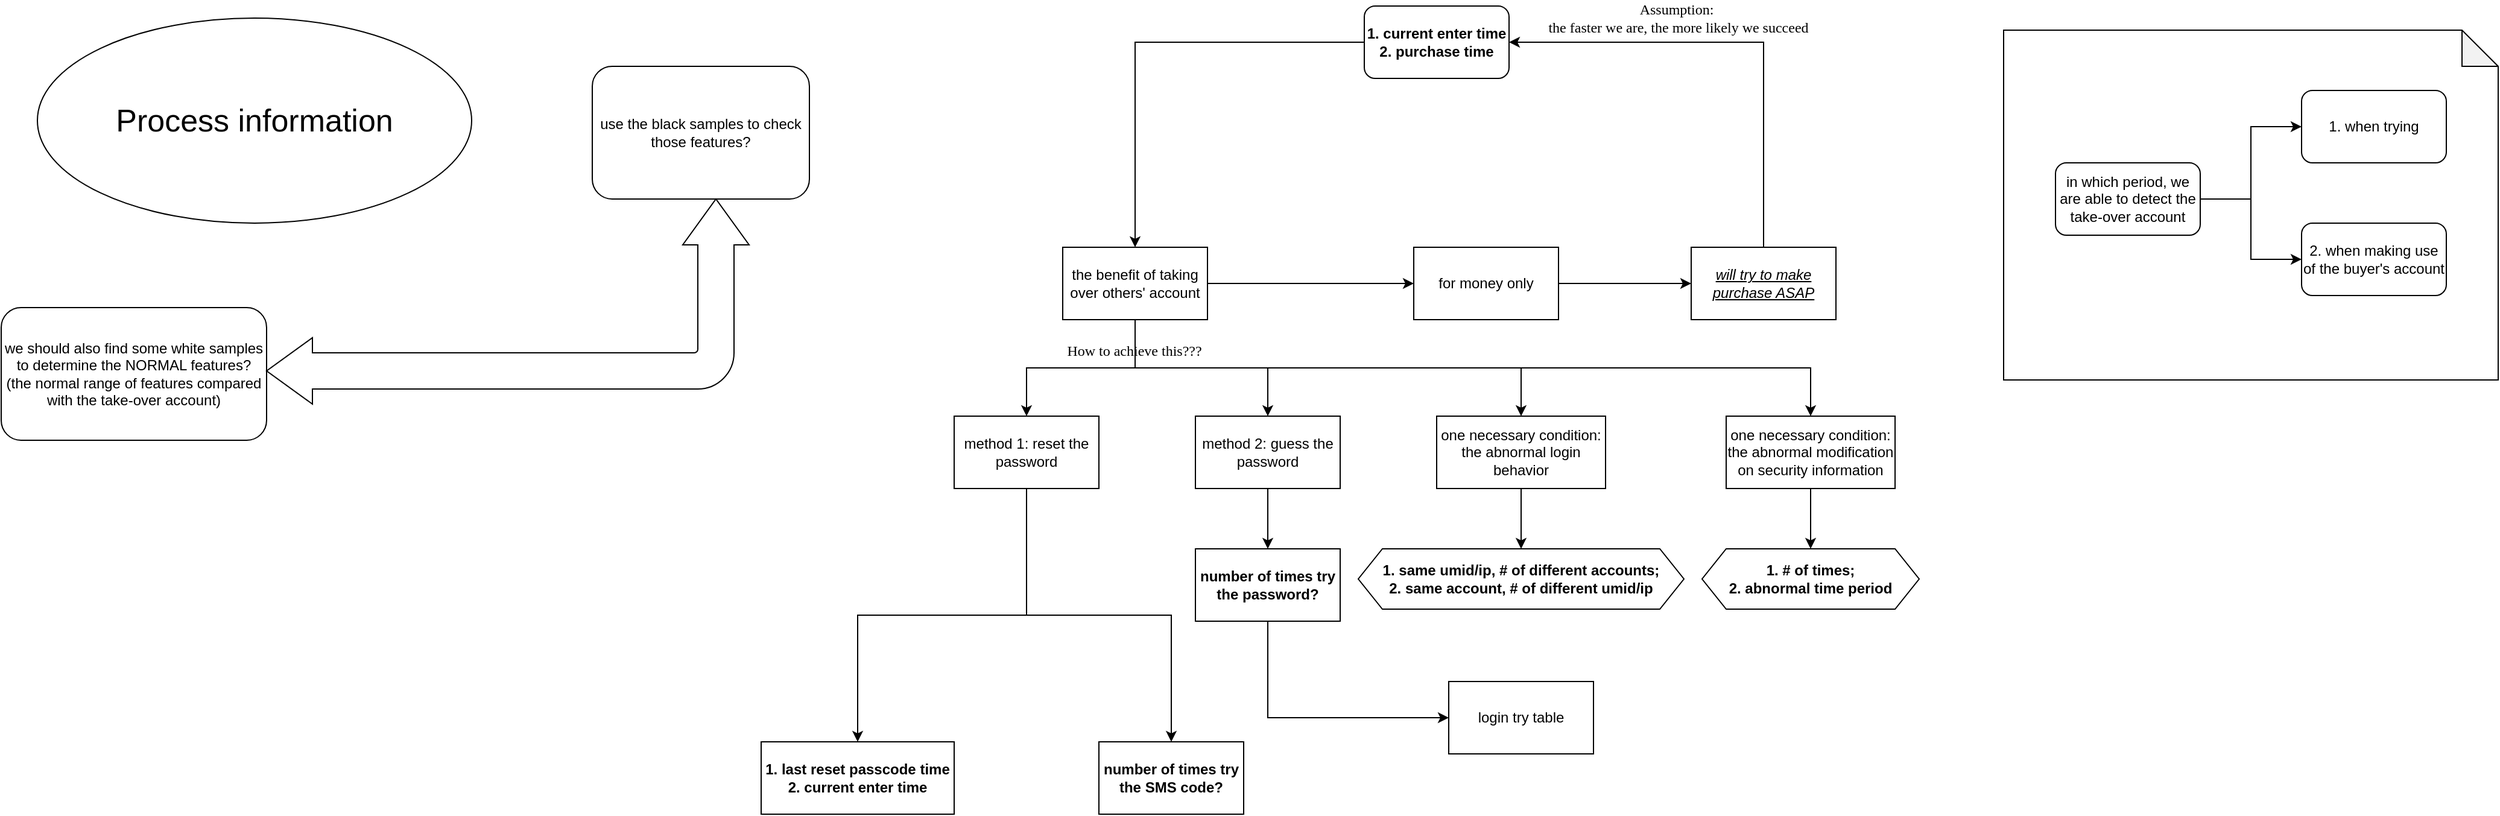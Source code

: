 <mxfile version="18.0.1" type="device"><diagram id="C5RBs43oDa-KdzZeNtuy" name="Page-1"><mxGraphModel dx="1437" dy="1559" grid="1" gridSize="10" guides="1" tooltips="1" connect="1" arrows="1" fold="1" page="1" pageScale="1" pageWidth="827" pageHeight="1169" math="0" shadow="0"><root><mxCell id="WIyWlLk6GJQsqaUBKTNV-0"/><mxCell id="WIyWlLk6GJQsqaUBKTNV-1" parent="WIyWlLk6GJQsqaUBKTNV-0"/><mxCell id="wUbOH5Lb4YnrC7_NI5UV-29" style="edgeStyle=orthogonalEdgeStyle;rounded=0;orthogonalLoop=1;jettySize=auto;html=1;entryX=0.5;entryY=0;entryDx=0;entryDy=0;" parent="WIyWlLk6GJQsqaUBKTNV-1" source="wUbOH5Lb4YnrC7_NI5UV-3" target="wUbOH5Lb4YnrC7_NI5UV-26" edge="1"><mxGeometry relative="1" as="geometry"/></mxCell><mxCell id="wUbOH5Lb4YnrC7_NI5UV-30" style="edgeStyle=orthogonalEdgeStyle;rounded=0;orthogonalLoop=1;jettySize=auto;html=1;entryX=0.5;entryY=0;entryDx=0;entryDy=0;" parent="WIyWlLk6GJQsqaUBKTNV-1" source="wUbOH5Lb4YnrC7_NI5UV-3" target="wUbOH5Lb4YnrC7_NI5UV-28" edge="1"><mxGeometry relative="1" as="geometry"><Array as="points"><mxPoint x="190" y="-800"/><mxPoint x="300" y="-800"/></Array></mxGeometry></mxCell><mxCell id="wUbOH5Lb4YnrC7_NI5UV-32" style="edgeStyle=orthogonalEdgeStyle;rounded=0;orthogonalLoop=1;jettySize=auto;html=1;entryX=0;entryY=0.5;entryDx=0;entryDy=0;" parent="WIyWlLk6GJQsqaUBKTNV-1" source="wUbOH5Lb4YnrC7_NI5UV-3" target="wUbOH5Lb4YnrC7_NI5UV-33" edge="1"><mxGeometry relative="1" as="geometry"><mxPoint x="660" y="-820" as="targetPoint"/></mxGeometry></mxCell><mxCell id="GcAZFS4Xk1d3WwlWVNYp-28" style="edgeStyle=orthogonalEdgeStyle;rounded=0;orthogonalLoop=1;jettySize=auto;html=1;fontFamily=Times New Roman;fontSize=12;" edge="1" parent="WIyWlLk6GJQsqaUBKTNV-1" source="wUbOH5Lb4YnrC7_NI5UV-3"><mxGeometry relative="1" as="geometry"><mxPoint x="510" y="-760" as="targetPoint"/><Array as="points"><mxPoint x="190" y="-800"/><mxPoint x="510" y="-800"/></Array></mxGeometry></mxCell><mxCell id="GcAZFS4Xk1d3WwlWVNYp-32" value="How to achieve this???" style="edgeLabel;html=1;align=center;verticalAlign=middle;resizable=0;points=[];fontSize=12;fontFamily=Times New Roman;" vertex="1" connectable="0" parent="GcAZFS4Xk1d3WwlWVNYp-28"><mxGeometry x="-0.87" y="-1" relative="1" as="geometry"><mxPoint as="offset"/></mxGeometry></mxCell><mxCell id="GcAZFS4Xk1d3WwlWVNYp-33" style="edgeStyle=orthogonalEdgeStyle;rounded=0;orthogonalLoop=1;jettySize=auto;html=1;fontFamily=Helvetica;fontSize=12;" edge="1" parent="WIyWlLk6GJQsqaUBKTNV-1" source="wUbOH5Lb4YnrC7_NI5UV-3"><mxGeometry relative="1" as="geometry"><mxPoint x="750" y="-760" as="targetPoint"/><Array as="points"><mxPoint x="190" y="-800"/><mxPoint x="750" y="-800"/></Array></mxGeometry></mxCell><mxCell id="wUbOH5Lb4YnrC7_NI5UV-3" value="the benefit of taking over others' account" style="rounded=0;whiteSpace=wrap;html=1;" parent="WIyWlLk6GJQsqaUBKTNV-1" vertex="1"><mxGeometry x="130" y="-900" width="120" height="60" as="geometry"/></mxCell><mxCell id="wUbOH5Lb4YnrC7_NI5UV-25" value="" style="edgeStyle=orthogonalEdgeStyle;rounded=0;orthogonalLoop=1;jettySize=auto;html=1;" parent="WIyWlLk6GJQsqaUBKTNV-1" source="wUbOH5Lb4YnrC7_NI5UV-26" target="wUbOH5Lb4YnrC7_NI5UV-27" edge="1"><mxGeometry relative="1" as="geometry"/></mxCell><mxCell id="GcAZFS4Xk1d3WwlWVNYp-6" style="edgeStyle=orthogonalEdgeStyle;rounded=0;orthogonalLoop=1;jettySize=auto;html=1;entryX=0.5;entryY=0;entryDx=0;entryDy=0;" edge="1" parent="WIyWlLk6GJQsqaUBKTNV-1" source="wUbOH5Lb4YnrC7_NI5UV-26" target="GcAZFS4Xk1d3WwlWVNYp-7"><mxGeometry relative="1" as="geometry"><mxPoint x="100" y="-390" as="targetPoint"/><Array as="points"/></mxGeometry></mxCell><mxCell id="wUbOH5Lb4YnrC7_NI5UV-26" value="method 1: reset the password" style="whiteSpace=wrap;html=1;rounded=0;" parent="WIyWlLk6GJQsqaUBKTNV-1" vertex="1"><mxGeometry x="40" y="-760" width="120" height="60" as="geometry"/></mxCell><mxCell id="wUbOH5Lb4YnrC7_NI5UV-27" value="number of times try the SMS code?" style="whiteSpace=wrap;html=1;rounded=0;fontStyle=1" parent="WIyWlLk6GJQsqaUBKTNV-1" vertex="1"><mxGeometry x="160" y="-490" width="120" height="60" as="geometry"/></mxCell><mxCell id="GcAZFS4Xk1d3WwlWVNYp-3" value="" style="edgeStyle=orthogonalEdgeStyle;rounded=0;orthogonalLoop=1;jettySize=auto;html=1;" edge="1" parent="WIyWlLk6GJQsqaUBKTNV-1" source="wUbOH5Lb4YnrC7_NI5UV-28" target="GcAZFS4Xk1d3WwlWVNYp-2"><mxGeometry relative="1" as="geometry"/></mxCell><mxCell id="wUbOH5Lb4YnrC7_NI5UV-28" value="method 2: guess the password" style="whiteSpace=wrap;html=1;rounded=0;" parent="WIyWlLk6GJQsqaUBKTNV-1" vertex="1"><mxGeometry x="240" y="-760" width="120" height="60" as="geometry"/></mxCell><mxCell id="GcAZFS4Xk1d3WwlWVNYp-1" value="" style="edgeStyle=orthogonalEdgeStyle;rounded=0;orthogonalLoop=1;jettySize=auto;html=1;" edge="1" parent="WIyWlLk6GJQsqaUBKTNV-1" source="wUbOH5Lb4YnrC7_NI5UV-33" target="GcAZFS4Xk1d3WwlWVNYp-0"><mxGeometry relative="1" as="geometry"/></mxCell><mxCell id="wUbOH5Lb4YnrC7_NI5UV-33" value="for money only" style="rounded=0;whiteSpace=wrap;html=1;" parent="WIyWlLk6GJQsqaUBKTNV-1" vertex="1"><mxGeometry x="421" y="-900" width="120" height="60" as="geometry"/></mxCell><mxCell id="wUbOH5Lb4YnrC7_NI5UV-35" value="use the black samples to check those features?" style="rounded=1;whiteSpace=wrap;html=1;" parent="WIyWlLk6GJQsqaUBKTNV-1" vertex="1"><mxGeometry x="-260" y="-1050" width="180" height="110" as="geometry"/></mxCell><mxCell id="wUbOH5Lb4YnrC7_NI5UV-36" value="we should also find some white samples to determine the NORMAL features?&lt;br&gt;(the normal range of features compared with the take-over account)" style="rounded=1;whiteSpace=wrap;html=1;" parent="WIyWlLk6GJQsqaUBKTNV-1" vertex="1"><mxGeometry x="-750" y="-850" width="220" height="110" as="geometry"/></mxCell><mxCell id="GcAZFS4Xk1d3WwlWVNYp-10" style="edgeStyle=orthogonalEdgeStyle;rounded=0;orthogonalLoop=1;jettySize=auto;html=1;entryX=1;entryY=0.5;entryDx=0;entryDy=0;" edge="1" parent="WIyWlLk6GJQsqaUBKTNV-1" source="GcAZFS4Xk1d3WwlWVNYp-0" target="GcAZFS4Xk1d3WwlWVNYp-12"><mxGeometry relative="1" as="geometry"><Array as="points"><mxPoint x="711" y="-1070"/></Array></mxGeometry></mxCell><mxCell id="GcAZFS4Xk1d3WwlWVNYp-0" value="will try to make purchase ASAP" style="rounded=0;whiteSpace=wrap;html=1;fontStyle=6" vertex="1" parent="WIyWlLk6GJQsqaUBKTNV-1"><mxGeometry x="651" y="-900" width="120" height="60" as="geometry"/></mxCell><mxCell id="GcAZFS4Xk1d3WwlWVNYp-43" style="edgeStyle=orthogonalEdgeStyle;rounded=0;orthogonalLoop=1;jettySize=auto;html=1;fontFamily=Helvetica;fontSize=12;" edge="1" parent="WIyWlLk6GJQsqaUBKTNV-1" source="GcAZFS4Xk1d3WwlWVNYp-2" target="GcAZFS4Xk1d3WwlWVNYp-40"><mxGeometry relative="1" as="geometry"><Array as="points"><mxPoint x="300" y="-510"/></Array></mxGeometry></mxCell><mxCell id="GcAZFS4Xk1d3WwlWVNYp-2" value="number of times try the password?" style="whiteSpace=wrap;html=1;rounded=0;fontStyle=1" vertex="1" parent="WIyWlLk6GJQsqaUBKTNV-1"><mxGeometry x="240" y="-650" width="120" height="60" as="geometry"/></mxCell><mxCell id="GcAZFS4Xk1d3WwlWVNYp-7" value="1. last reset passcode time&lt;br&gt;2. current enter time" style="rounded=0;whiteSpace=wrap;html=1;fontStyle=1" vertex="1" parent="WIyWlLk6GJQsqaUBKTNV-1"><mxGeometry x="-120" y="-490" width="160" height="60" as="geometry"/></mxCell><mxCell id="GcAZFS4Xk1d3WwlWVNYp-13" style="edgeStyle=orthogonalEdgeStyle;rounded=0;orthogonalLoop=1;jettySize=auto;html=1;" edge="1" parent="WIyWlLk6GJQsqaUBKTNV-1" source="GcAZFS4Xk1d3WwlWVNYp-12" target="wUbOH5Lb4YnrC7_NI5UV-3"><mxGeometry relative="1" as="geometry"/></mxCell><mxCell id="GcAZFS4Xk1d3WwlWVNYp-12" value="1. current enter time&lt;br&gt;2. purchase time" style="rounded=1;whiteSpace=wrap;html=1;fontStyle=1" vertex="1" parent="WIyWlLk6GJQsqaUBKTNV-1"><mxGeometry x="380" y="-1100" width="120" height="60" as="geometry"/></mxCell><mxCell id="GcAZFS4Xk1d3WwlWVNYp-14" value="&lt;font style=&quot;font-size: 26px;&quot;&gt;Process information&lt;/font&gt;" style="ellipse;whiteSpace=wrap;html=1;" vertex="1" parent="WIyWlLk6GJQsqaUBKTNV-1"><mxGeometry x="-720" y="-1090" width="360" height="170" as="geometry"/></mxCell><mxCell id="GcAZFS4Xk1d3WwlWVNYp-16" value="" style="html=1;shadow=0;dashed=0;align=center;verticalAlign=middle;shape=mxgraph.arrows2.bendDoubleArrow;dy=15;dx=38;arrowHead=55;rounded=1;fontSize=26;rotation=-180;" vertex="1" parent="WIyWlLk6GJQsqaUBKTNV-1"><mxGeometry x="-530" y="-940" width="400" height="170" as="geometry"/></mxCell><mxCell id="GcAZFS4Xk1d3WwlWVNYp-17" value="" style="shape=note;whiteSpace=wrap;html=1;backgroundOutline=1;darkOpacity=0.05;fontSize=26;container=1;" vertex="1" parent="WIyWlLk6GJQsqaUBKTNV-1"><mxGeometry x="910" y="-1080" width="410" height="290" as="geometry"><mxRectangle x="910" y="-1080" width="50" height="40" as="alternateBounds"/></mxGeometry></mxCell><mxCell id="wUbOH5Lb4YnrC7_NI5UV-16" value="in which period, we are able to detect the take-over account" style="rounded=1;whiteSpace=wrap;html=1;" parent="GcAZFS4Xk1d3WwlWVNYp-17" vertex="1"><mxGeometry x="43" y="110" width="120" height="60" as="geometry"/></mxCell><mxCell id="wUbOH5Lb4YnrC7_NI5UV-17" value="1. when trying" style="whiteSpace=wrap;html=1;rounded=1;" parent="GcAZFS4Xk1d3WwlWVNYp-17" vertex="1"><mxGeometry x="247" y="50" width="120" height="60" as="geometry"/></mxCell><mxCell id="wUbOH5Lb4YnrC7_NI5UV-18" value="" style="edgeStyle=orthogonalEdgeStyle;rounded=0;orthogonalLoop=1;jettySize=auto;html=1;" parent="GcAZFS4Xk1d3WwlWVNYp-17" source="wUbOH5Lb4YnrC7_NI5UV-16" target="wUbOH5Lb4YnrC7_NI5UV-17" edge="1"><mxGeometry relative="1" as="geometry"/></mxCell><mxCell id="wUbOH5Lb4YnrC7_NI5UV-20" value="2. when making use of the buyer's account" style="rounded=1;whiteSpace=wrap;html=1;" parent="GcAZFS4Xk1d3WwlWVNYp-17" vertex="1"><mxGeometry x="247" y="160" width="120" height="60" as="geometry"/></mxCell><mxCell id="wUbOH5Lb4YnrC7_NI5UV-19" style="edgeStyle=orthogonalEdgeStyle;rounded=0;orthogonalLoop=1;jettySize=auto;html=1;" parent="GcAZFS4Xk1d3WwlWVNYp-17" source="wUbOH5Lb4YnrC7_NI5UV-16" target="wUbOH5Lb4YnrC7_NI5UV-20" edge="1"><mxGeometry relative="1" as="geometry"><mxPoint x="203" y="240" as="targetPoint"/></mxGeometry></mxCell><mxCell id="GcAZFS4Xk1d3WwlWVNYp-21" value="&lt;font style=&quot;font-size: 12px;&quot;&gt;Assumption:&amp;nbsp;&lt;br&gt;the faster we are, the more likely we succeed&lt;/font&gt;" style="text;html=1;align=center;verticalAlign=middle;resizable=0;points=[];autosize=1;strokeColor=none;fillColor=none;fontSize=8;fontFamily=Times New Roman;" vertex="1" parent="WIyWlLk6GJQsqaUBKTNV-1"><mxGeometry x="525" y="-1105" width="230" height="30" as="geometry"/></mxCell><mxCell id="GcAZFS4Xk1d3WwlWVNYp-31" value="" style="edgeStyle=orthogonalEdgeStyle;rounded=0;orthogonalLoop=1;jettySize=auto;html=1;fontFamily=Times New Roman;fontSize=12;" edge="1" parent="WIyWlLk6GJQsqaUBKTNV-1" source="GcAZFS4Xk1d3WwlWVNYp-29" target="GcAZFS4Xk1d3WwlWVNYp-30"><mxGeometry relative="1" as="geometry"/></mxCell><mxCell id="GcAZFS4Xk1d3WwlWVNYp-29" value="&lt;font&gt;one necessary condition:&lt;br&gt;the abnormal login behavior&lt;/font&gt;" style="rounded=0;whiteSpace=wrap;html=1;fontFamily=Helvetica;fontSize=12;" vertex="1" parent="WIyWlLk6GJQsqaUBKTNV-1"><mxGeometry x="440" y="-760" width="140" height="60" as="geometry"/></mxCell><mxCell id="GcAZFS4Xk1d3WwlWVNYp-30" value="&lt;font face=&quot;Helvetica&quot;&gt;1. same umid/ip, # of different accounts;&lt;br&gt;2. same account, # of different umid/ip&lt;/font&gt;" style="shape=hexagon;perimeter=hexagonPerimeter2;whiteSpace=wrap;html=1;fixedSize=1;fontFamily=Times New Roman;rounded=0;fontStyle=1" vertex="1" parent="WIyWlLk6GJQsqaUBKTNV-1"><mxGeometry x="375" y="-650" width="270" height="50" as="geometry"/></mxCell><mxCell id="GcAZFS4Xk1d3WwlWVNYp-38" value="" style="edgeStyle=orthogonalEdgeStyle;rounded=0;orthogonalLoop=1;jettySize=auto;html=1;fontFamily=Helvetica;fontSize=12;" edge="1" parent="WIyWlLk6GJQsqaUBKTNV-1" source="GcAZFS4Xk1d3WwlWVNYp-36" target="GcAZFS4Xk1d3WwlWVNYp-37"><mxGeometry relative="1" as="geometry"/></mxCell><mxCell id="GcAZFS4Xk1d3WwlWVNYp-36" value="&lt;font face=&quot;Helvetica&quot;&gt;one necessary condition:&lt;br&gt;the abnormal modification on security information&lt;br&gt;&lt;/font&gt;" style="rounded=0;whiteSpace=wrap;html=1;fontFamily=Times New Roman;fontSize=12;" vertex="1" parent="WIyWlLk6GJQsqaUBKTNV-1"><mxGeometry x="680" y="-760" width="140" height="60" as="geometry"/></mxCell><mxCell id="GcAZFS4Xk1d3WwlWVNYp-37" value="1. # of times;&lt;br&gt;2. abnormal time period" style="shape=hexagon;perimeter=hexagonPerimeter2;whiteSpace=wrap;html=1;fixedSize=1;fontFamily=Helvetica;rounded=0;fontStyle=1" vertex="1" parent="WIyWlLk6GJQsqaUBKTNV-1"><mxGeometry x="660" y="-650" width="180" height="50" as="geometry"/></mxCell><mxCell id="GcAZFS4Xk1d3WwlWVNYp-40" value="login try table" style="rounded=0;whiteSpace=wrap;html=1;fontFamily=Helvetica;fontSize=12;" vertex="1" parent="WIyWlLk6GJQsqaUBKTNV-1"><mxGeometry x="450" y="-540" width="120" height="60" as="geometry"/></mxCell></root></mxGraphModel></diagram></mxfile>